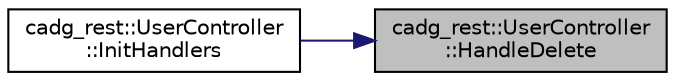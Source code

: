 digraph "cadg_rest::UserController::HandleDelete"
{
 // LATEX_PDF_SIZE
  edge [fontname="Helvetica",fontsize="10",labelfontname="Helvetica",labelfontsize="10"];
  node [fontname="Helvetica",fontsize="10",shape=record];
  rankdir="RL";
  Node24 [label="cadg_rest::UserController\l::HandleDelete",height=0.2,width=0.4,color="black", fillcolor="grey75", style="filled", fontcolor="black",tooltip="Removes an existing user."];
  Node24 -> Node25 [dir="back",color="midnightblue",fontsize="10",style="solid",fontname="Helvetica"];
  Node25 [label="cadg_rest::UserController\l::InitHandlers",height=0.2,width=0.4,color="black", fillcolor="white", style="filled",URL="$classcadg__rest_1_1_user_controller.html#a213210b1e1f8f7417133f3290fbb9b67",tooltip="Initializes listeners and binds methods to proper handlers."];
}
